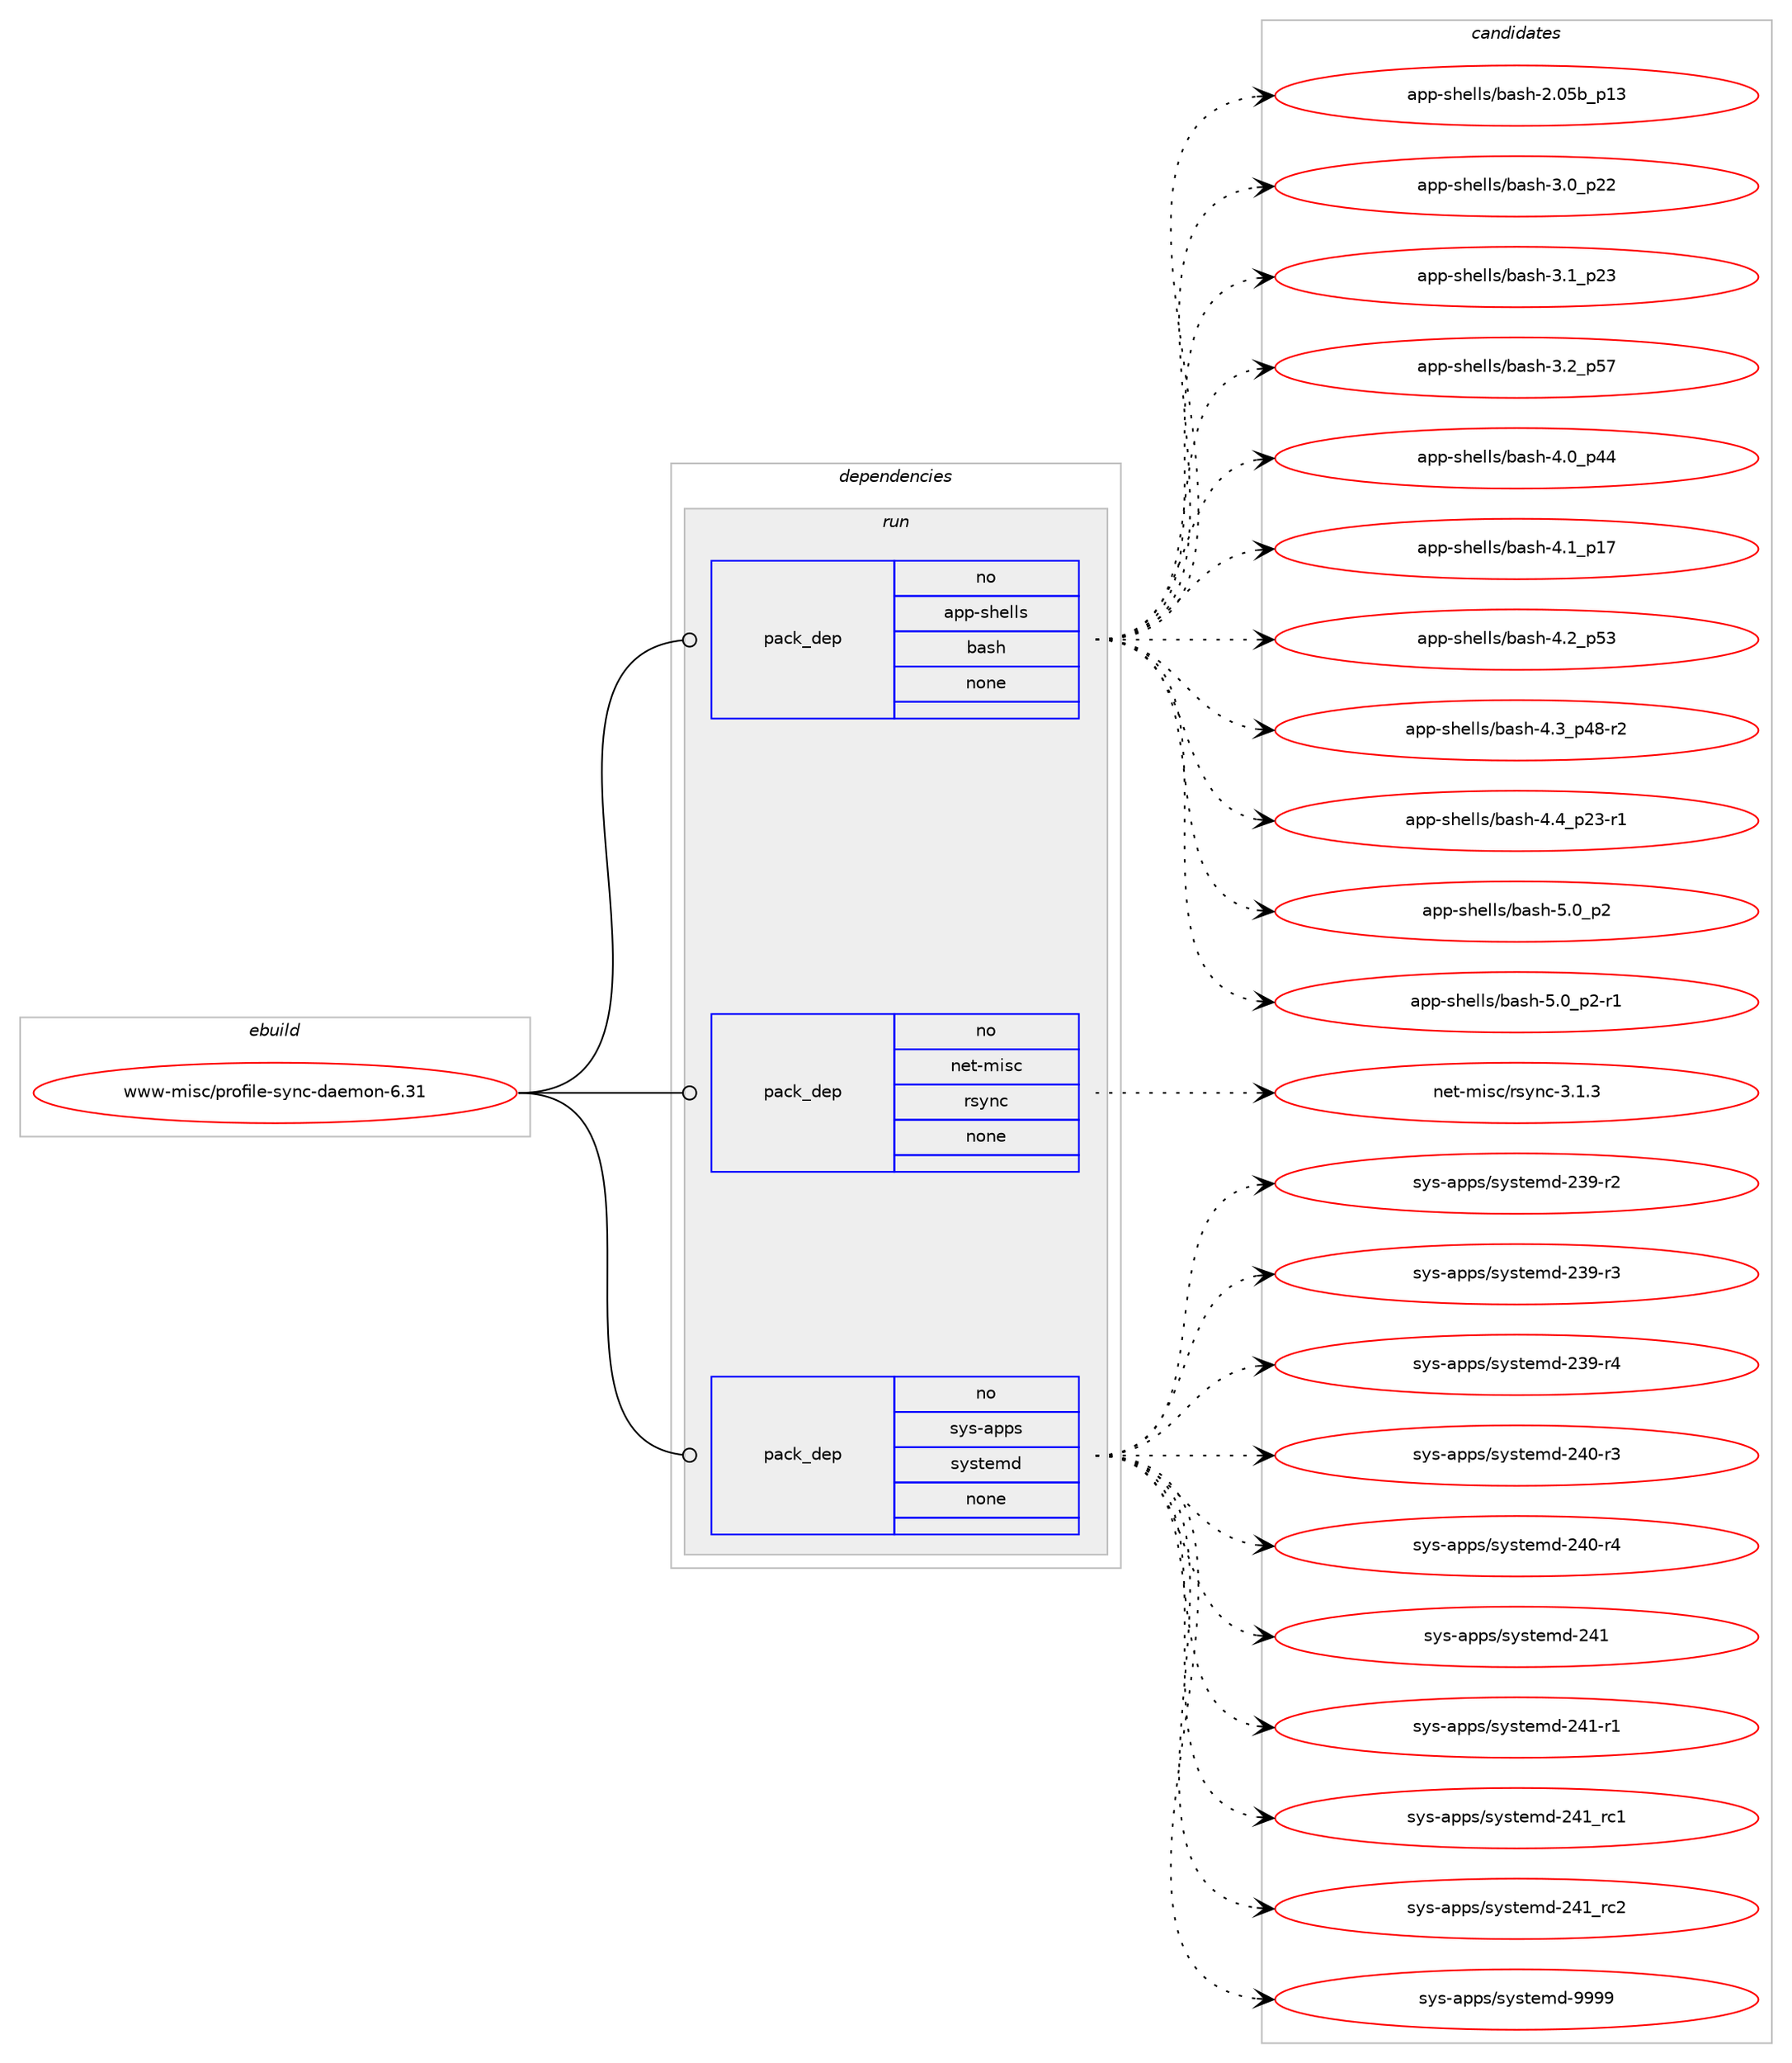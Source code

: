 digraph prolog {

# *************
# Graph options
# *************

newrank=true;
concentrate=true;
compound=true;
graph [rankdir=LR,fontname=Helvetica,fontsize=10,ranksep=1.5];#, ranksep=2.5, nodesep=0.2];
edge  [arrowhead=vee];
node  [fontname=Helvetica,fontsize=10];

# **********
# The ebuild
# **********

subgraph cluster_leftcol {
color=gray;
rank=same;
label=<<i>ebuild</i>>;
id [label="www-misc/profile-sync-daemon-6.31", color=red, width=4, href="../www-misc/profile-sync-daemon-6.31.svg"];
}

# ****************
# The dependencies
# ****************

subgraph cluster_midcol {
color=gray;
label=<<i>dependencies</i>>;
subgraph cluster_compile {
fillcolor="#eeeeee";
style=filled;
label=<<i>compile</i>>;
}
subgraph cluster_compileandrun {
fillcolor="#eeeeee";
style=filled;
label=<<i>compile and run</i>>;
}
subgraph cluster_run {
fillcolor="#eeeeee";
style=filled;
label=<<i>run</i>>;
subgraph pack1256758 {
dependency1750304 [label=<<TABLE BORDER="0" CELLBORDER="1" CELLSPACING="0" CELLPADDING="4" WIDTH="220"><TR><TD ROWSPAN="6" CELLPADDING="30">pack_dep</TD></TR><TR><TD WIDTH="110">no</TD></TR><TR><TD>app-shells</TD></TR><TR><TD>bash</TD></TR><TR><TD>none</TD></TR><TR><TD></TD></TR></TABLE>>, shape=none, color=blue];
}
id:e -> dependency1750304:w [weight=20,style="solid",arrowhead="odot"];
subgraph pack1256759 {
dependency1750305 [label=<<TABLE BORDER="0" CELLBORDER="1" CELLSPACING="0" CELLPADDING="4" WIDTH="220"><TR><TD ROWSPAN="6" CELLPADDING="30">pack_dep</TD></TR><TR><TD WIDTH="110">no</TD></TR><TR><TD>net-misc</TD></TR><TR><TD>rsync</TD></TR><TR><TD>none</TD></TR><TR><TD></TD></TR></TABLE>>, shape=none, color=blue];
}
id:e -> dependency1750305:w [weight=20,style="solid",arrowhead="odot"];
subgraph pack1256760 {
dependency1750306 [label=<<TABLE BORDER="0" CELLBORDER="1" CELLSPACING="0" CELLPADDING="4" WIDTH="220"><TR><TD ROWSPAN="6" CELLPADDING="30">pack_dep</TD></TR><TR><TD WIDTH="110">no</TD></TR><TR><TD>sys-apps</TD></TR><TR><TD>systemd</TD></TR><TR><TD>none</TD></TR><TR><TD></TD></TR></TABLE>>, shape=none, color=blue];
}
id:e -> dependency1750306:w [weight=20,style="solid",arrowhead="odot"];
}
}

# **************
# The candidates
# **************

subgraph cluster_choices {
rank=same;
color=gray;
label=<<i>candidates</i>>;

subgraph choice1256758 {
color=black;
nodesep=1;
choice9711211245115104101108108115479897115104455046485398951124951 [label="app-shells/bash-2.05b_p13", color=red, width=4,href="../app-shells/bash-2.05b_p13.svg"];
choice971121124511510410110810811547989711510445514648951125050 [label="app-shells/bash-3.0_p22", color=red, width=4,href="../app-shells/bash-3.0_p22.svg"];
choice971121124511510410110810811547989711510445514649951125051 [label="app-shells/bash-3.1_p23", color=red, width=4,href="../app-shells/bash-3.1_p23.svg"];
choice971121124511510410110810811547989711510445514650951125355 [label="app-shells/bash-3.2_p57", color=red, width=4,href="../app-shells/bash-3.2_p57.svg"];
choice971121124511510410110810811547989711510445524648951125252 [label="app-shells/bash-4.0_p44", color=red, width=4,href="../app-shells/bash-4.0_p44.svg"];
choice971121124511510410110810811547989711510445524649951124955 [label="app-shells/bash-4.1_p17", color=red, width=4,href="../app-shells/bash-4.1_p17.svg"];
choice971121124511510410110810811547989711510445524650951125351 [label="app-shells/bash-4.2_p53", color=red, width=4,href="../app-shells/bash-4.2_p53.svg"];
choice9711211245115104101108108115479897115104455246519511252564511450 [label="app-shells/bash-4.3_p48-r2", color=red, width=4,href="../app-shells/bash-4.3_p48-r2.svg"];
choice9711211245115104101108108115479897115104455246529511250514511449 [label="app-shells/bash-4.4_p23-r1", color=red, width=4,href="../app-shells/bash-4.4_p23-r1.svg"];
choice9711211245115104101108108115479897115104455346489511250 [label="app-shells/bash-5.0_p2", color=red, width=4,href="../app-shells/bash-5.0_p2.svg"];
choice97112112451151041011081081154798971151044553464895112504511449 [label="app-shells/bash-5.0_p2-r1", color=red, width=4,href="../app-shells/bash-5.0_p2-r1.svg"];
dependency1750304:e -> choice9711211245115104101108108115479897115104455046485398951124951:w [style=dotted,weight="100"];
dependency1750304:e -> choice971121124511510410110810811547989711510445514648951125050:w [style=dotted,weight="100"];
dependency1750304:e -> choice971121124511510410110810811547989711510445514649951125051:w [style=dotted,weight="100"];
dependency1750304:e -> choice971121124511510410110810811547989711510445514650951125355:w [style=dotted,weight="100"];
dependency1750304:e -> choice971121124511510410110810811547989711510445524648951125252:w [style=dotted,weight="100"];
dependency1750304:e -> choice971121124511510410110810811547989711510445524649951124955:w [style=dotted,weight="100"];
dependency1750304:e -> choice971121124511510410110810811547989711510445524650951125351:w [style=dotted,weight="100"];
dependency1750304:e -> choice9711211245115104101108108115479897115104455246519511252564511450:w [style=dotted,weight="100"];
dependency1750304:e -> choice9711211245115104101108108115479897115104455246529511250514511449:w [style=dotted,weight="100"];
dependency1750304:e -> choice9711211245115104101108108115479897115104455346489511250:w [style=dotted,weight="100"];
dependency1750304:e -> choice97112112451151041011081081154798971151044553464895112504511449:w [style=dotted,weight="100"];
}
subgraph choice1256759 {
color=black;
nodesep=1;
choice11010111645109105115994711411512111099455146494651 [label="net-misc/rsync-3.1.3", color=red, width=4,href="../net-misc/rsync-3.1.3.svg"];
dependency1750305:e -> choice11010111645109105115994711411512111099455146494651:w [style=dotted,weight="100"];
}
subgraph choice1256760 {
color=black;
nodesep=1;
choice115121115459711211211547115121115116101109100455051574511450 [label="sys-apps/systemd-239-r2", color=red, width=4,href="../sys-apps/systemd-239-r2.svg"];
choice115121115459711211211547115121115116101109100455051574511451 [label="sys-apps/systemd-239-r3", color=red, width=4,href="../sys-apps/systemd-239-r3.svg"];
choice115121115459711211211547115121115116101109100455051574511452 [label="sys-apps/systemd-239-r4", color=red, width=4,href="../sys-apps/systemd-239-r4.svg"];
choice115121115459711211211547115121115116101109100455052484511451 [label="sys-apps/systemd-240-r3", color=red, width=4,href="../sys-apps/systemd-240-r3.svg"];
choice115121115459711211211547115121115116101109100455052484511452 [label="sys-apps/systemd-240-r4", color=red, width=4,href="../sys-apps/systemd-240-r4.svg"];
choice11512111545971121121154711512111511610110910045505249 [label="sys-apps/systemd-241", color=red, width=4,href="../sys-apps/systemd-241.svg"];
choice115121115459711211211547115121115116101109100455052494511449 [label="sys-apps/systemd-241-r1", color=red, width=4,href="../sys-apps/systemd-241-r1.svg"];
choice11512111545971121121154711512111511610110910045505249951149949 [label="sys-apps/systemd-241_rc1", color=red, width=4,href="../sys-apps/systemd-241_rc1.svg"];
choice11512111545971121121154711512111511610110910045505249951149950 [label="sys-apps/systemd-241_rc2", color=red, width=4,href="../sys-apps/systemd-241_rc2.svg"];
choice1151211154597112112115471151211151161011091004557575757 [label="sys-apps/systemd-9999", color=red, width=4,href="../sys-apps/systemd-9999.svg"];
dependency1750306:e -> choice115121115459711211211547115121115116101109100455051574511450:w [style=dotted,weight="100"];
dependency1750306:e -> choice115121115459711211211547115121115116101109100455051574511451:w [style=dotted,weight="100"];
dependency1750306:e -> choice115121115459711211211547115121115116101109100455051574511452:w [style=dotted,weight="100"];
dependency1750306:e -> choice115121115459711211211547115121115116101109100455052484511451:w [style=dotted,weight="100"];
dependency1750306:e -> choice115121115459711211211547115121115116101109100455052484511452:w [style=dotted,weight="100"];
dependency1750306:e -> choice11512111545971121121154711512111511610110910045505249:w [style=dotted,weight="100"];
dependency1750306:e -> choice115121115459711211211547115121115116101109100455052494511449:w [style=dotted,weight="100"];
dependency1750306:e -> choice11512111545971121121154711512111511610110910045505249951149949:w [style=dotted,weight="100"];
dependency1750306:e -> choice11512111545971121121154711512111511610110910045505249951149950:w [style=dotted,weight="100"];
dependency1750306:e -> choice1151211154597112112115471151211151161011091004557575757:w [style=dotted,weight="100"];
}
}

}
